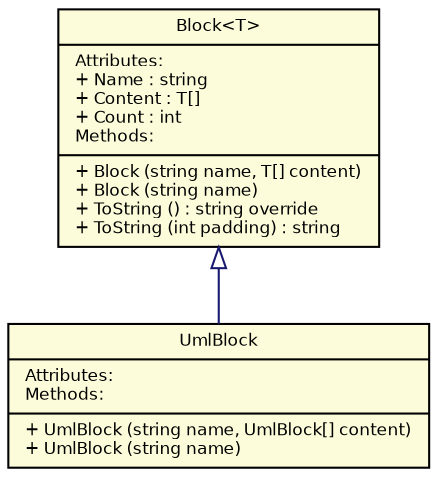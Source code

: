 digraph "MenuItem"
{
  edge [fontname="Helvetica",fontsize="8",labelfontname="Helvetica",labelfontsize="8"];
  node [fontname="Helvetica",fontsize="8",shape=record];
Box_UmlBlock [label="{UmlBlock\n|Attributes:\lMethods:\l|+ UmlBlock  (string name, UmlBlock\[\] content)\l+ UmlBlock  (string name)\l}",height=0.2,width=0.4,color="black", fillcolor="#fcfcda",style="filled" fontcolor="black"];

Box_Block [label="{Block\<T\>\n|Attributes:\l+ Name : string\l+ Content : T\[\]\l+ Count : int\lMethods:\l|+ Block  (string name, T\[\] content)\l+ Block  (string name)\l+ ToString () : string override\l+ ToString (int padding) : string\l}",height=0.2,width=0.4,color="black", fillcolor="#fcfcda",style="filled" fontcolor="black"];

Box_Block -> Box_UmlBlock [dir="back",color="midnightblue",fontsize="8",style="solid",arrowtail="onormal",fontname="Helvetica"];
}

